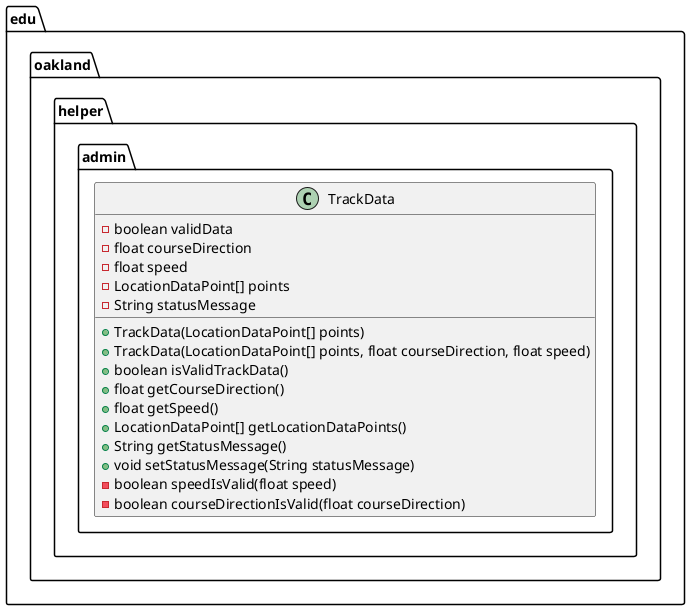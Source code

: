 @startuml TrackData

package edu.oakland.helper.admin {
    class TrackData {
        - boolean validData
        - float courseDirection
        - float speed
        - LocationDataPoint[] points
        - String statusMessage
        + TrackData(LocationDataPoint[] points)
        + TrackData(LocationDataPoint[] points, float courseDirection, float speed)
        + boolean isValidTrackData()
        + float getCourseDirection()
        + float getSpeed()
        + LocationDataPoint[] getLocationDataPoints()
        + String getStatusMessage()
        + void setStatusMessage(String statusMessage)
        - boolean speedIsValid(float speed)
        - boolean courseDirectionIsValid(float courseDirection)
    }
}

@enduml